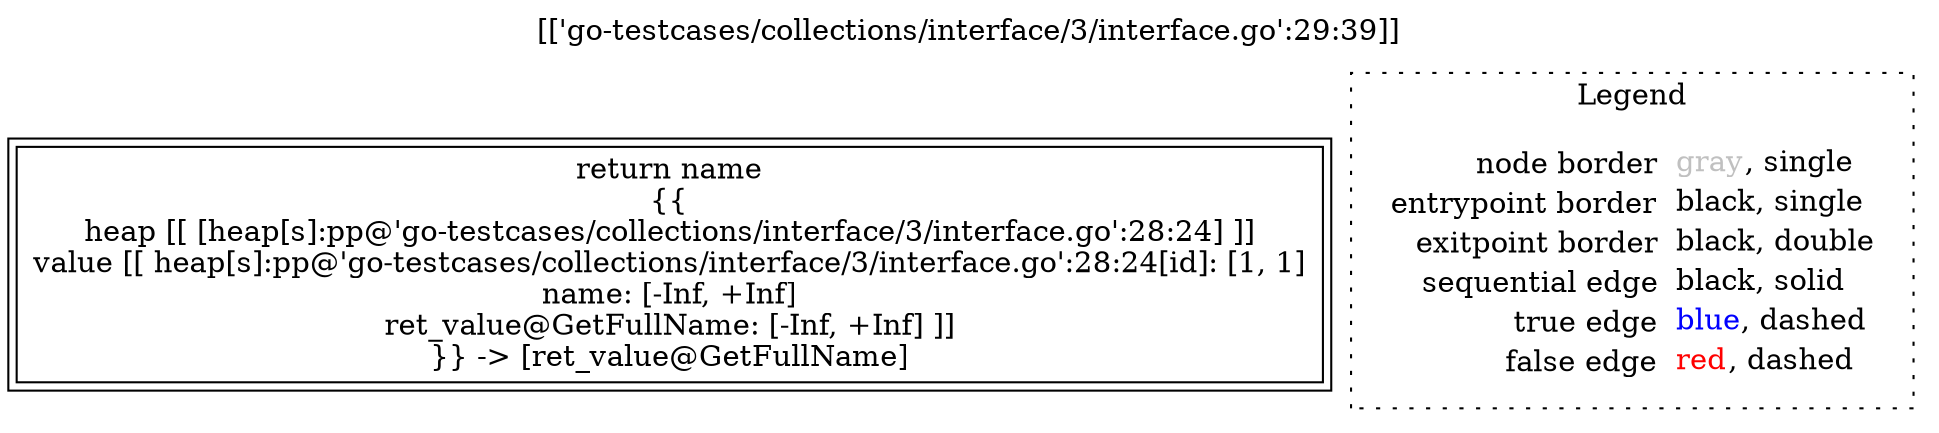 digraph {
	labelloc="t";
	label="[['go-testcases/collections/interface/3/interface.go':29:39]]";
	"node0" [shape="rect",color="black",peripheries="2",label=<return name<BR/>{{<BR/>heap [[ [heap[s]:pp@'go-testcases/collections/interface/3/interface.go':28:24] ]]<BR/>value [[ heap[s]:pp@'go-testcases/collections/interface/3/interface.go':28:24[id]: [1, 1]<BR/>name: [-Inf, +Inf]<BR/>ret_value@GetFullName: [-Inf, +Inf] ]]<BR/>}} -&gt; [ret_value@GetFullName]>];
subgraph cluster_legend {
	label="Legend";
	style=dotted;
	node [shape=plaintext];
	"legend" [label=<<table border="0" cellpadding="2" cellspacing="0" cellborder="0"><tr><td align="right">node border&nbsp;</td><td align="left"><font color="gray">gray</font>, single</td></tr><tr><td align="right">entrypoint border&nbsp;</td><td align="left"><font color="black">black</font>, single</td></tr><tr><td align="right">exitpoint border&nbsp;</td><td align="left"><font color="black">black</font>, double</td></tr><tr><td align="right">sequential edge&nbsp;</td><td align="left"><font color="black">black</font>, solid</td></tr><tr><td align="right">true edge&nbsp;</td><td align="left"><font color="blue">blue</font>, dashed</td></tr><tr><td align="right">false edge&nbsp;</td><td align="left"><font color="red">red</font>, dashed</td></tr></table>>];
}

}
